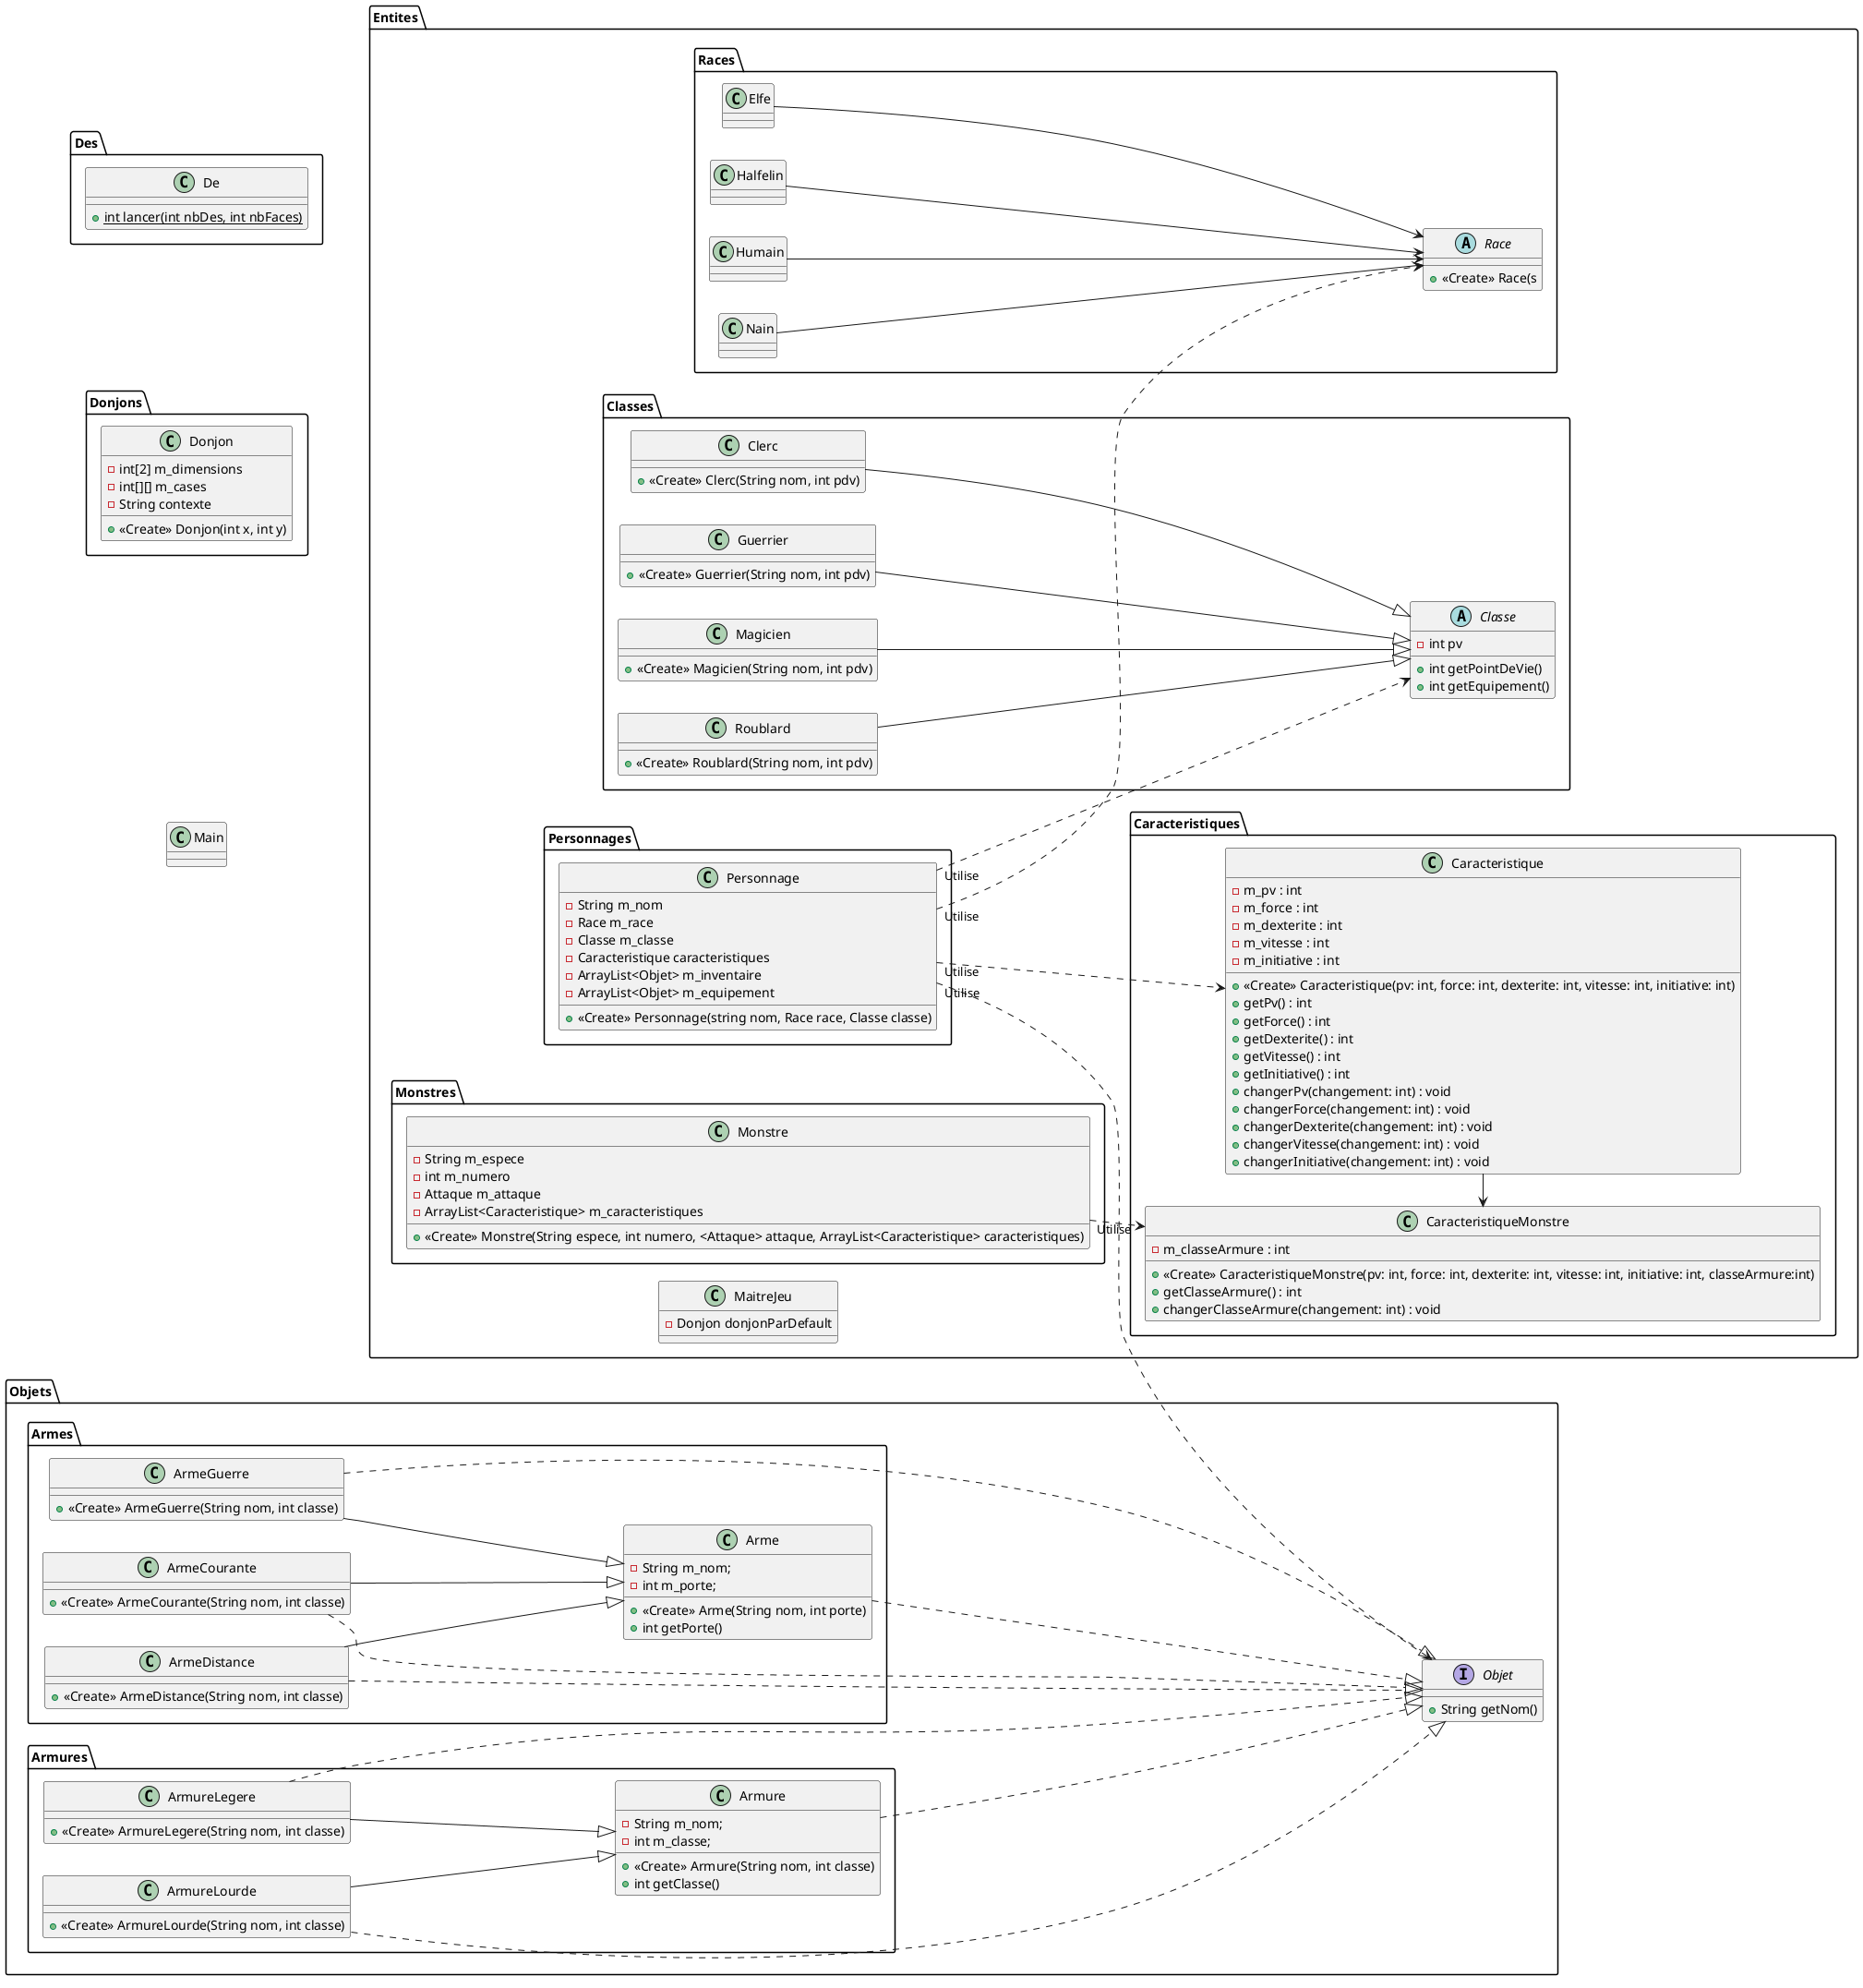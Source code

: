 @startuml
left to right direction

class Main {

}

package Entites {
    package Personnages {
        class Personnage {
            - String m_nom
            - Race m_race
            - Classe m_classe
            - Caracteristique caracteristiques
            - ArrayList<Objet> m_inventaire
            - ArrayList<Objet> m_equipement
            +«Create» Personnage(string nom, Race race, Classe classe)
        }
    }

    class MaitreJeu {
        - Donjon donjonParDefault
    }

    package Races {
        abstract Race {
            +«Create» Race(s
        }

        class Elfe {

        }

        class Halfelin {

        }

        class Humain {

        }

        class Nain {

        }

        Elfe --> Race
        Halfelin --> Race
        Humain --> Race
        Nain --> Race
    }

    Personnage "Utilise" -down.> Race

    package Classes {
        abstract Classe {
            - int pv
            + int getPointDeVie()
            + int getEquipement()
        }

        class Clerc {
            +«Create» Clerc(String nom, int pdv)
        }
        class Guerrier {
            +«Create» Guerrier(String nom, int pdv)
        }
        class Magicien {
            +«Create» Magicien(String nom, int pdv)
        }
        class Roublard {
            +«Create» Roublard(String nom, int pdv)
        }

        Clerc --|> Classe

        Guerrier --|> Classe

        Magicien --|> Classe

        Roublard --|> Classe
    }

    Personnage "Utilise" -down.> Classe

    package Monstres {
        class Monstre {
            - String m_espece
            - int m_numero
            - Attaque m_attaque
            - ArrayList<Caracteristique> m_caracteristiques
            +«Create» Monstre(String espece, int numero, <Attaque> attaque, ArrayList<Caracteristique> caracteristiques)
        }
    }

    package Caracteristiques {
        class Caracteristique {
            - m_pv : int
            - m_force : int
            - m_dexterite : int
            - m_vitesse : int
            - m_initiative : int

            +«Create» Caracteristique(pv: int, force: int, dexterite: int, vitesse: int, initiative: int)
            + getPv() : int
            + getForce() : int
            + getDexterite() : int
            + getVitesse() : int
            + getInitiative() : int
            + changerPv(changement: int) : void
            + changerForce(changement: int) : void
            + changerDexterite(changement: int) : void
            + changerVitesse(changement: int) : void
            + changerInitiative(changement: int) : void
        }

        class CaracteristiqueMonstre {
            - m_classeArmure : int
            +«Create» CaracteristiqueMonstre(pv: int, force: int, dexterite: int, vitesse: int, initiative: int, classeArmure:int)
            + getClasseArmure() : int
            + changerClasseArmure(changement: int) : void
        }

        Caracteristique -left--> CaracteristiqueMonstre
    }

    Monstre "Utilise" -down.> CaracteristiqueMonstre
    Personnage "Utilise" -down.> Caracteristique
}

package Objets {
    interface Objet {
      + String getNom()
    }

    package Armes {
        class Arme {
            - String m_nom;
            - int m_porte;
            +«Create» Arme(String nom, int porte)
            + int getPorte()
        }
        Arme ..|> Objet

        class ArmeGuerre {
        +«Create» ArmeGuerre(String nom, int classe)
        }
        class ArmeDistance {
        +«Create» ArmeDistance(String nom, int classe)
        }
        class ArmeCourante {
        +«Create» ArmeCourante(String nom, int classe)
        }

        ArmeCourante --|> Arme
        ArmeCourante ..|> Objet
        ArmeGuerre --|> Arme
        ArmeGuerre ..|> Objet
        ArmeDistance --|> Arme
        ArmeDistance ..|> Objet
    }
    package Armures {
        class Armure {
            - String m_nom;
            - int m_classe;
            +«Create» Armure(String nom, int classe)
            + int getClasse()
        }
        Armure ..|> Objet

        class ArmureLegere {
            +«Create» ArmureLegere(String nom, int classe)
        }
        class ArmureLourde {
            +«Create» ArmureLourde(String nom, int classe)
        }

        ArmureLegere --|> Armure
        ArmureLegere ..|> Objet
        ArmureLourde --|> Armure
        ArmureLourde ..|> Objet
    }
}

Personnage "Utilise" -down.> Objet

package Donjons {
    class Donjon {
        - int[2] m_dimensions
        - int[][] m_cases
        - String contexte
        +«Create» Donjon(int x, int y)
    }
}

package Des {
    class De {
        + {static} int lancer(int nbDes, int nbFaces)
    }
}

@enduml